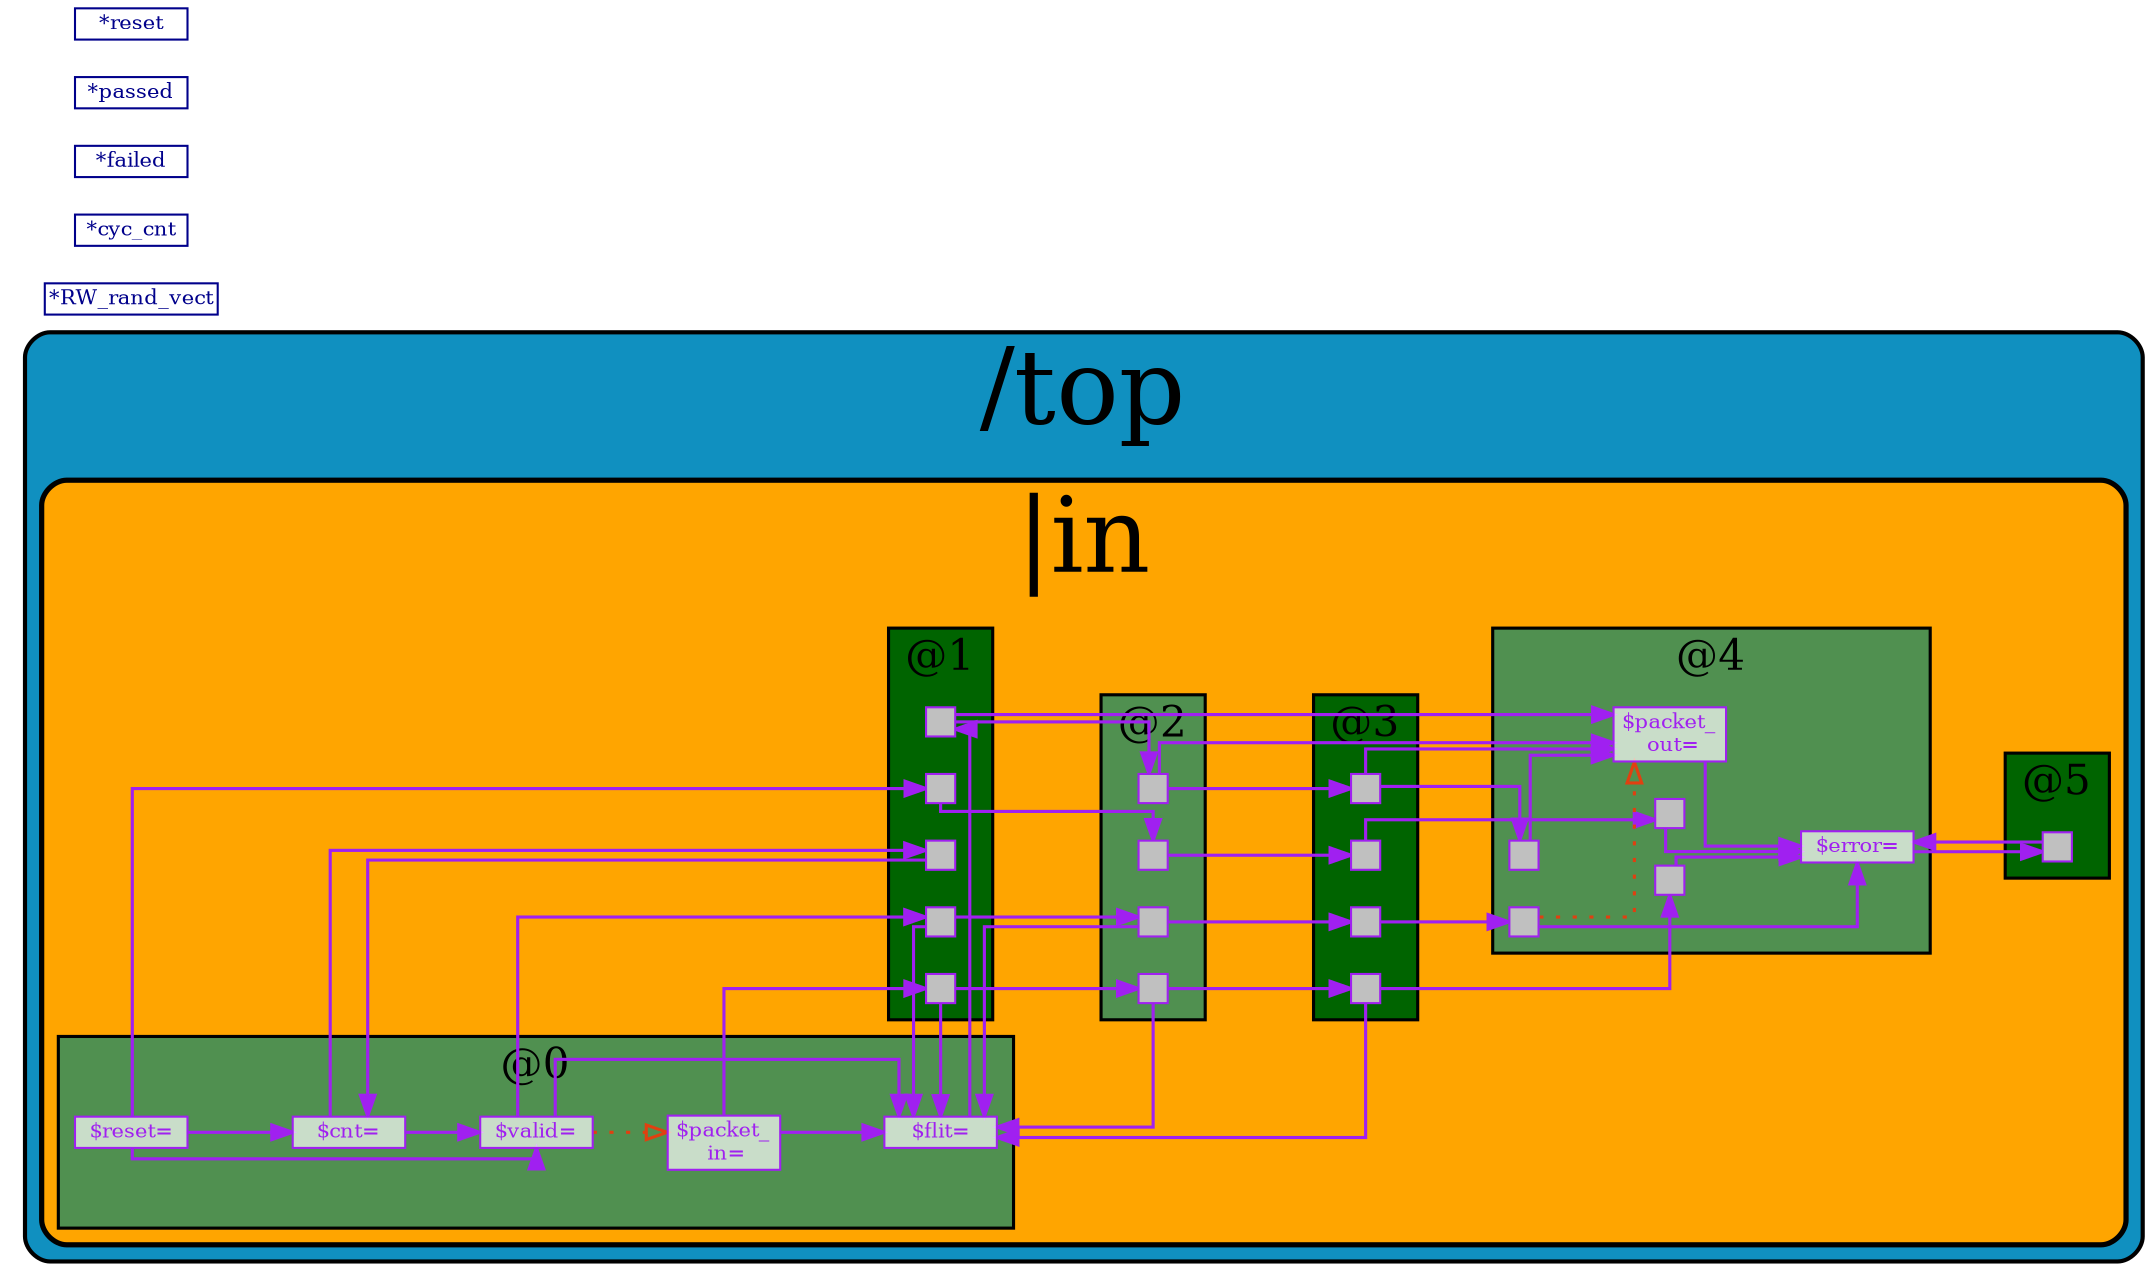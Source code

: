 // Generated by SandPiper(TM) 1.9-2018/02/11-beta from Redwood EDA.
// (Installed here: /home/devel/SandPiper_1.9-2018_02_11-beta_distro.)
// Redwood EDA does not claim intellectual property rights to this file and provides no warranty regarding its correctness or quality.


// Transaction Flow Graph:

strict digraph "top.tlv" {
   graph [layout = dot, rankdir = "LR", outputorder = edgesfirst, splines = ortho];
   node [layer = 4, shape = star, height = 0.02, style = filled, fontsize = 10, fontcolor = "purple", color = "purple", fillcolor = "#ffffffb0", penwidth = 1.0, margin = "0.03,0.03"];
   edge [layer = 3, weight = 4, penwidth = 1.5, color = "purple", fontcolor = "#00D000", labelfontcolor = "purple"];
   subgraph "cluster." {
      fillcolor = "#1090c0"
      style = "filled,rounded"
      penwidth = 2.0
      fontsize = 50
      tooltip = "/top"
      id = "id0{logical_entity=#Q##Q#}"
      label = "/top"
      subgraph "cluster.|in" {
         fillcolor = "orange"
         style = "filled,rounded"
         penwidth = 2.5
         fontsize = 50
         tooltip = "|in"
         id = "id1{logical_entity=#Q#|in#Q#}"
         label = "|in"
         subgraph "cluster.stage0" {
            "|in$cnt@0" [fillcolor = "#ffffffb0", shape = box, label = "$cnt=", id = "id2{logical_entity=#Q#|in$cnt#Q#}", tooltip = "$cnt[1:0] = $reset ? 0 : >>1$cnt + 1;"];
         }
         subgraph "cluster.stage1" {
            "|in$cnt@1" [label = "", shape = box, fixedsize = true, width = 0.2, height = 0.2, penwidth = 1.0, shape = box, fillcolor = grey];
         }
         subgraph "cluster.stage4" {
            "|in$error@4" [fillcolor = "#ffffffb0", shape = box, label = "$error=", id = "id6{logical_entity=#Q#|in$error#Q#}", tooltip = "$error = $reset ? 0 : >>1$error || ($valid && ($packet_in != $packet_out));"];
         }
         subgraph "cluster.stage5" {
            "|in$error@5" [label = "", shape = box, fixedsize = true, width = 0.2, height = 0.2, penwidth = 1.0, shape = box, fillcolor = grey];
         }
         subgraph "cluster.stage0" {
            "|in$flit@0" [fillcolor = "#ffffffb0", shape = box, label = "$flit=", id = "id13{logical_entity=#Q#|in$flit#Q#}", tooltip = "$flit[3:0] = >>0$valid ? >>0$packet_in[3:0] :
                      >>1$valid ? >>1$packet_in[7:4] :
                      >>2$valid ? >>2$packet_in[11:8] :
                                  >>3$packet_in[15:12];"];
         }
         subgraph "cluster.stage1" {
            "|in$flit@1" [label = "", shape = box, fixedsize = true, width = 0.2, height = 0.2, penwidth = 1.0, shape = box, fillcolor = grey];
         }
         subgraph "cluster.stage2" {
            "|in$flit@2" [label = "", shape = box, fixedsize = true, width = 0.2, height = 0.2, penwidth = 1.0, shape = box, fillcolor = grey];
         }
         subgraph "cluster.stage3" {
            "|in$flit@3" [label = "", shape = box, fixedsize = true, width = 0.2, height = 0.2, penwidth = 1.0, shape = box, fillcolor = grey];
         }
         subgraph "cluster.stage4" {
            "|in$flit@4" [label = "", shape = box, fixedsize = true, width = 0.2, height = 0.2, penwidth = 1.0, shape = box, fillcolor = grey];
         }
         subgraph "cluster.stage0" {
            "|in$packet_in@0" [fillcolor = "#ffffffb0", shape = box, label = "$packet_\n in=", id = "id25{logical_entity=#Q#|in$packet_in#Q#}", tooltip = "$packet_in[15:0] = *RW_rand_vect[(0 + (0)) % 257 +: 16];"];
         }
         subgraph "cluster.stage1" {
            "|in$packet_in@1" [label = "", shape = box, fixedsize = true, width = 0.2, height = 0.2, penwidth = 1.0, shape = box, fillcolor = grey];
         }
         subgraph "cluster.stage2" {
            "|in$packet_in@2" [label = "", shape = box, fixedsize = true, width = 0.2, height = 0.2, penwidth = 1.0, shape = box, fillcolor = grey];
         }
         subgraph "cluster.stage3" {
            "|in$packet_in@3" [label = "", shape = box, fixedsize = true, width = 0.2, height = 0.2, penwidth = 1.0, shape = box, fillcolor = grey];
         }
         subgraph "cluster.stage4" {
            "|in$packet_in@4" [label = "", shape = box, fixedsize = true, width = 0.2, height = 0.2, penwidth = 1.0, shape = box, fillcolor = grey];
         }
         subgraph "cluster.stage4" {
            "|in$packet_out@4" [fillcolor = "#ffffffb0", shape = box, label = "$packet_\n out=", id = "id31{logical_entity=#Q#|in$packet_out#Q#}", tooltip = "$packet_out[15:0] = {<<3$flit, <<2$flit, <<1$flit, <>0$flit};"];
         }
         subgraph "cluster.stage0" {
            "|in$reset@0" [fillcolor = "#ffffffb0", shape = box, label = "$reset=", id = "id37{logical_entity=#Q#|in$reset#Q#}", tooltip = "$reset = *reset;"];
         }
         subgraph "cluster.stage1" {
            "|in$reset@1" [label = "", shape = box, fixedsize = true, width = 0.2, height = 0.2, penwidth = 1.0, shape = box, fillcolor = grey];
         }
         subgraph "cluster.stage2" {
            "|in$reset@2" [label = "", shape = box, fixedsize = true, width = 0.2, height = 0.2, penwidth = 1.0, shape = box, fillcolor = grey];
         }
         subgraph "cluster.stage3" {
            "|in$reset@3" [label = "", shape = box, fixedsize = true, width = 0.2, height = 0.2, penwidth = 1.0, shape = box, fillcolor = grey];
         }
         subgraph "cluster.stage4" {
            "|in$reset@4" [label = "", shape = box, fixedsize = true, width = 0.2, height = 0.2, penwidth = 1.0, shape = box, fillcolor = grey];
         }
         subgraph "cluster.stage0" {
            "|in$valid@0" [fillcolor = "#ffffffb0", shape = box, label = "$valid=", id = "id42{logical_entity=#Q#|in$valid#Q#}", tooltip = "$valid = $cnt == 0 && ! $reset;"];
         }
         subgraph "cluster.stage1" {
            "|in$valid@1" [label = "", shape = box, fixedsize = true, width = 0.2, height = 0.2, penwidth = 1.0, shape = box, fillcolor = grey];
         }
         subgraph "cluster.stage2" {
            "|in$valid@2" [label = "", shape = box, fixedsize = true, width = 0.2, height = 0.2, penwidth = 1.0, shape = box, fillcolor = grey];
         }
         subgraph "cluster.stage3" {
            "|in$valid@3" [label = "", shape = box, fixedsize = true, width = 0.2, height = 0.2, penwidth = 1.0, shape = box, fillcolor = grey];
         }
         subgraph "cluster.stage4" {
            "|in$valid@4" [label = "", shape = box, fixedsize = true, width = 0.2, height = 0.2, penwidth = 1.0, shape = box, fillcolor = grey];
         }
         subgraph "cluster.stage0" {
            style = "filled"
            fontsize = 20
            penwidth = 1.5
            label = "@0"
            id = "id49{logical_entity=#Q#|in@0#Q#}"
            tooltip = "|in@0"
            fillcolor = "#509050"
         }
         subgraph "cluster.stage1" {
            style = "filled"
            fontsize = 20
            penwidth = 1.5
            label = "@1"
            id = "id50{logical_entity=#Q#|in@2#Q#}"
            tooltip = "|in@1"
            fillcolor = "darkgreen"
         }
         subgraph "cluster.stage2" {
            style = "filled"
            fontsize = 20
            penwidth = 1.5
            label = "@2"
            id = "id51{logical_entity=#Q#|in@4#Q#}"
            tooltip = "|in@2"
            fillcolor = "#509050"
         }
         subgraph "cluster.stage3" {
            style = "filled"
            fontsize = 20
            penwidth = 1.5
            label = "@3"
            id = "id52{logical_entity=#Q#|in@6#Q#}"
            tooltip = "|in@3"
            fillcolor = "darkgreen"
         }
         subgraph "cluster.stage4" {
            style = "filled"
            fontsize = 20
            penwidth = 1.5
            label = "@4"
            id = "id53{logical_entity=#Q#|in@8#Q#}"
            tooltip = "|in@4"
            fillcolor = "#509050"
         }
         subgraph "cluster.stage5" {
            style = "filled"
            fontsize = 20
            penwidth = 1.5
            label = "@5"
            id = "id54{logical_entity=#Q#|in@10#Q#}"
            tooltip = "|in@5"
            fillcolor = "darkgreen"
         }
      }
      subgraph "cluster.|none" {
         fillcolor = "orange"
         style = "filled,rounded"
         penwidth = 2.5
         fontsize = 50
         tooltip = "|none"
         id = "id55{logical_entity=#Q#|none#Q#}"
         label = "|none"
      }
   }

"*RW_rand_vect" [shape = box, color = "#00008b", fontcolor = "#00008b", fillcolor = white];
"*cyc_cnt" [shape = box, color = "#00008b", fontcolor = "#00008b", fillcolor = white];
"*failed" [shape = box, color = "#00008b", fontcolor = "#00008b", fillcolor = white];
"*passed" [shape = box, color = "#00008b", fontcolor = "#00008b", fillcolor = white];
"*reset" [shape = box, color = "#00008b", fontcolor = "#00008b", fillcolor = white];

"|in$cnt@0" -> "|in$cnt@1" [id = "id3{logical_entity=#Q#|in$cnt#Q#}", weight = 10]
"|in$reset@0" -> "|in$cnt@0" [id = "id4{logical_entity=#Q#|in$reset#Q#}", weight = 2, tooltip = "|in$reset"]
"|in$cnt@1" -> "|in$cnt@0" [id = "id5{logical_entity=#Q#|in$cnt#Q#}", weight = 1, tooltip = "|in$cnt>>1"]
"|in$error@4" -> "|in$error@5" [id = "id7{logical_entity=#Q#|in$error#Q#}", weight = 10]
"|in$reset@4" -> "|in$error@4" [id = "id8{logical_entity=#Q#|in$reset#Q#}", weight = 2, tooltip = "|in$reset"]
"|in$error@5" -> "|in$error@4" [id = "id9{logical_entity=#Q#|in$error#Q#}", weight = 1, tooltip = "|in$error>>1"]
"|in$valid@4" -> "|in$error@4" [id = "id10{logical_entity=#Q#|in$valid#Q#}", weight = 2, tooltip = "|in$valid"]
"|in$packet_in@4" -> "|in$error@4" [id = "id11{logical_entity=#Q#|in$packet_in#Q#}", weight = 2, tooltip = "|in$packet_in"]
"|in$packet_out@4" -> "|in$error@4" [id = "id12{logical_entity=#Q#|in$packet_out#Q#}", weight = 2, tooltip = "|in$packet_out"]
"|in$flit@0" -> "|in$flit@1" [id = "id14{logical_entity=#Q#|in$flit#Q#}", weight = 10]
"|in$flit@1" -> "|in$flit@2" [id = "id15{logical_entity=#Q#|in$flit#Q#}", weight = 10]
"|in$flit@2" -> "|in$flit@3" [id = "id16{logical_entity=#Q#|in$flit#Q#}", weight = 10]
"|in$flit@3" -> "|in$flit@4" [id = "id17{logical_entity=#Q#|in$flit#Q#}", weight = 10]
"|in$valid@0" -> "|in$flit@0" [id = "id18{logical_entity=#Q#|in$valid#Q#}", weight = 2, tooltip = "|in$valid>>0"]
"|in$packet_in@0" -> "|in$flit@0" [id = "id19{logical_entity=#Q#|in$packet_in#Q#}", weight = 2, tooltip = "|in$packet_in>>0"]
"|in$valid@1" -> "|in$flit@0" [id = "id20{logical_entity=#Q#|in$valid#Q#}", weight = 1, tooltip = "|in$valid>>1"]
"|in$packet_in@1" -> "|in$flit@0" [id = "id21{logical_entity=#Q#|in$packet_in#Q#}", weight = 1, tooltip = "|in$packet_in>>1"]
"|in$valid@2" -> "|in$flit@0" [id = "id22{logical_entity=#Q#|in$valid#Q#}", weight = 1, tooltip = "|in$valid>>2"]
"|in$packet_in@2" -> "|in$flit@0" [id = "id23{logical_entity=#Q#|in$packet_in#Q#}", weight = 1, tooltip = "|in$packet_in>>2"]
"|in$packet_in@3" -> "|in$flit@0" [id = "id24{logical_entity=#Q#|in$packet_in#Q#}", weight = 1, tooltip = "|in$packet_in>>3"]
"|in$packet_in@0" -> "|in$packet_in@1" [id = "id26{logical_entity=#Q#|in$packet_in#Q#}", weight = 10]
"|in$packet_in@1" -> "|in$packet_in@2" [id = "id27{logical_entity=#Q#|in$packet_in#Q#}", weight = 10]
"|in$packet_in@2" -> "|in$packet_in@3" [id = "id28{logical_entity=#Q#|in$packet_in#Q#}", weight = 10]
"|in$packet_in@3" -> "|in$packet_in@4" [id = "id29{logical_entity=#Q#|in$packet_in#Q#}", weight = 10]
"|in$valid@0" -> "|in$packet_in@0" [id = "id30{logical_entity=#Q#|in$valid#Q#}", style = dotted, color = "#E04010", arrowhead = empty, tooltip = "|in$valid"]
"|in$flit@1" -> "|in$packet_out@4" [id = "id32{logical_entity=#Q#|in$flit#Q#}", weight = 1, tooltip = "|in$flit<<3"]
"|in$flit@2" -> "|in$packet_out@4" [id = "id33{logical_entity=#Q#|in$flit#Q#}", weight = 1, tooltip = "|in$flit<<2"]
"|in$flit@3" -> "|in$packet_out@4" [id = "id34{logical_entity=#Q#|in$flit#Q#}", weight = 1, tooltip = "|in$flit<<1"]
"|in$flit@4" -> "|in$packet_out@4" [id = "id35{logical_entity=#Q#|in$flit#Q#}", weight = 2, tooltip = "|in$flit<>0"]
"|in$valid@4" -> "|in$packet_out@4" [id = "id36{logical_entity=#Q#|in$valid#Q#}", style = dotted, color = "#E04010", arrowhead = empty, tooltip = "|in$valid"]
"|in$reset@0" -> "|in$reset@1" [id = "id38{logical_entity=#Q#|in$reset#Q#}", weight = 10]
"|in$reset@1" -> "|in$reset@2" [id = "id39{logical_entity=#Q#|in$reset#Q#}", weight = 10]
"|in$reset@2" -> "|in$reset@3" [id = "id40{logical_entity=#Q#|in$reset#Q#}", weight = 10]
"|in$reset@3" -> "|in$reset@4" [id = "id41{logical_entity=#Q#|in$reset#Q#}", weight = 10]
"|in$valid@0" -> "|in$valid@1" [id = "id43{logical_entity=#Q#|in$valid#Q#}", weight = 10]
"|in$valid@1" -> "|in$valid@2" [id = "id44{logical_entity=#Q#|in$valid#Q#}", weight = 10]
"|in$valid@2" -> "|in$valid@3" [id = "id45{logical_entity=#Q#|in$valid#Q#}", weight = 10]
"|in$valid@3" -> "|in$valid@4" [id = "id46{logical_entity=#Q#|in$valid#Q#}", weight = 10]
"|in$cnt@0" -> "|in$valid@0" [id = "id47{logical_entity=#Q#|in$cnt#Q#}", weight = 2, tooltip = "|in$cnt"]
"|in$reset@0" -> "|in$valid@0" [id = "id48{logical_entity=#Q#|in$reset#Q#}", weight = 2, tooltip = "|in$reset"]
}